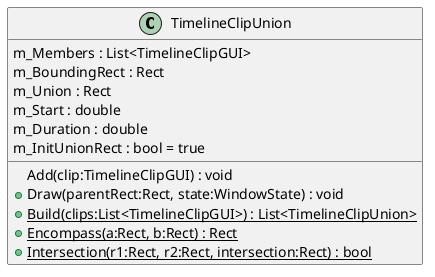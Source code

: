 @startuml
class TimelineClipUnion {
    m_Members : List<TimelineClipGUI>
    m_BoundingRect : Rect
    m_Union : Rect
    m_Start : double
    m_Duration : double
    m_InitUnionRect : bool = true
    Add(clip:TimelineClipGUI) : void
    + Draw(parentRect:Rect, state:WindowState) : void
    + {static} Build(clips:List<TimelineClipGUI>) : List<TimelineClipUnion>
    + {static} Encompass(a:Rect, b:Rect) : Rect
    + {static} Intersection(r1:Rect, r2:Rect, intersection:Rect) : bool
}
@enduml
